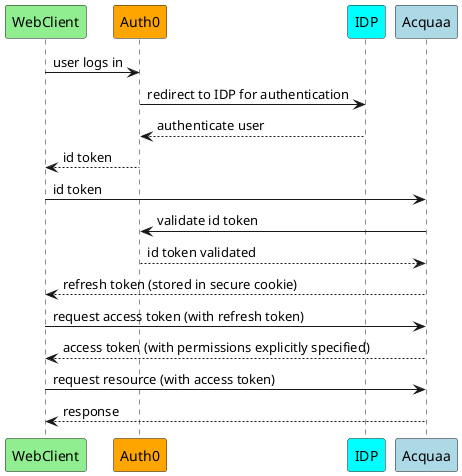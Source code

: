 @startuml Login
participant WebClient #lightgreen
participant Auth0 #orange
participant IDP #cyan
participant Acquaa #lightblue

WebClient -> Auth0 : user logs in
Auth0 -> IDP : redirect to IDP for authentication
IDP --> Auth0 : authenticate user
Auth0 --> WebClient : id token
WebClient -> Acquaa : id token

Acquaa -> Auth0 : validate id token
Auth0 --> Acquaa : id token validated
Acquaa --> WebClient : refresh token (stored in secure cookie)

WebClient -> Acquaa : request access token (with refresh token)
Acquaa --> WebClient : access token (with permissions explicitly specified)

WebClient -> Acquaa : request resource (with access token)
Acquaa --> WebClient : response

@enduml